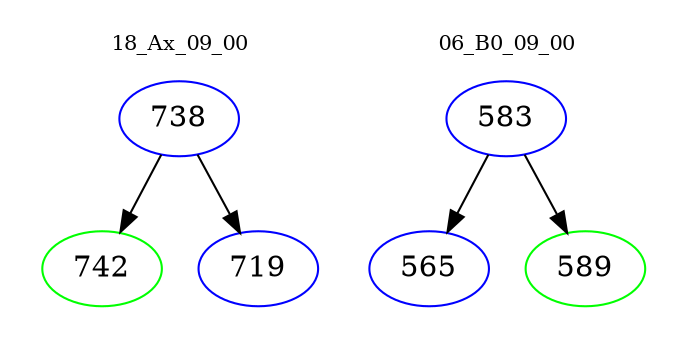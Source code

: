 digraph{
subgraph cluster_0 {
color = white
label = "18_Ax_09_00";
fontsize=10;
T0_738 [label="738", color="blue"]
T0_738 -> T0_742 [color="black"]
T0_742 [label="742", color="green"]
T0_738 -> T0_719 [color="black"]
T0_719 [label="719", color="blue"]
}
subgraph cluster_1 {
color = white
label = "06_B0_09_00";
fontsize=10;
T1_583 [label="583", color="blue"]
T1_583 -> T1_565 [color="black"]
T1_565 [label="565", color="blue"]
T1_583 -> T1_589 [color="black"]
T1_589 [label="589", color="green"]
}
}
